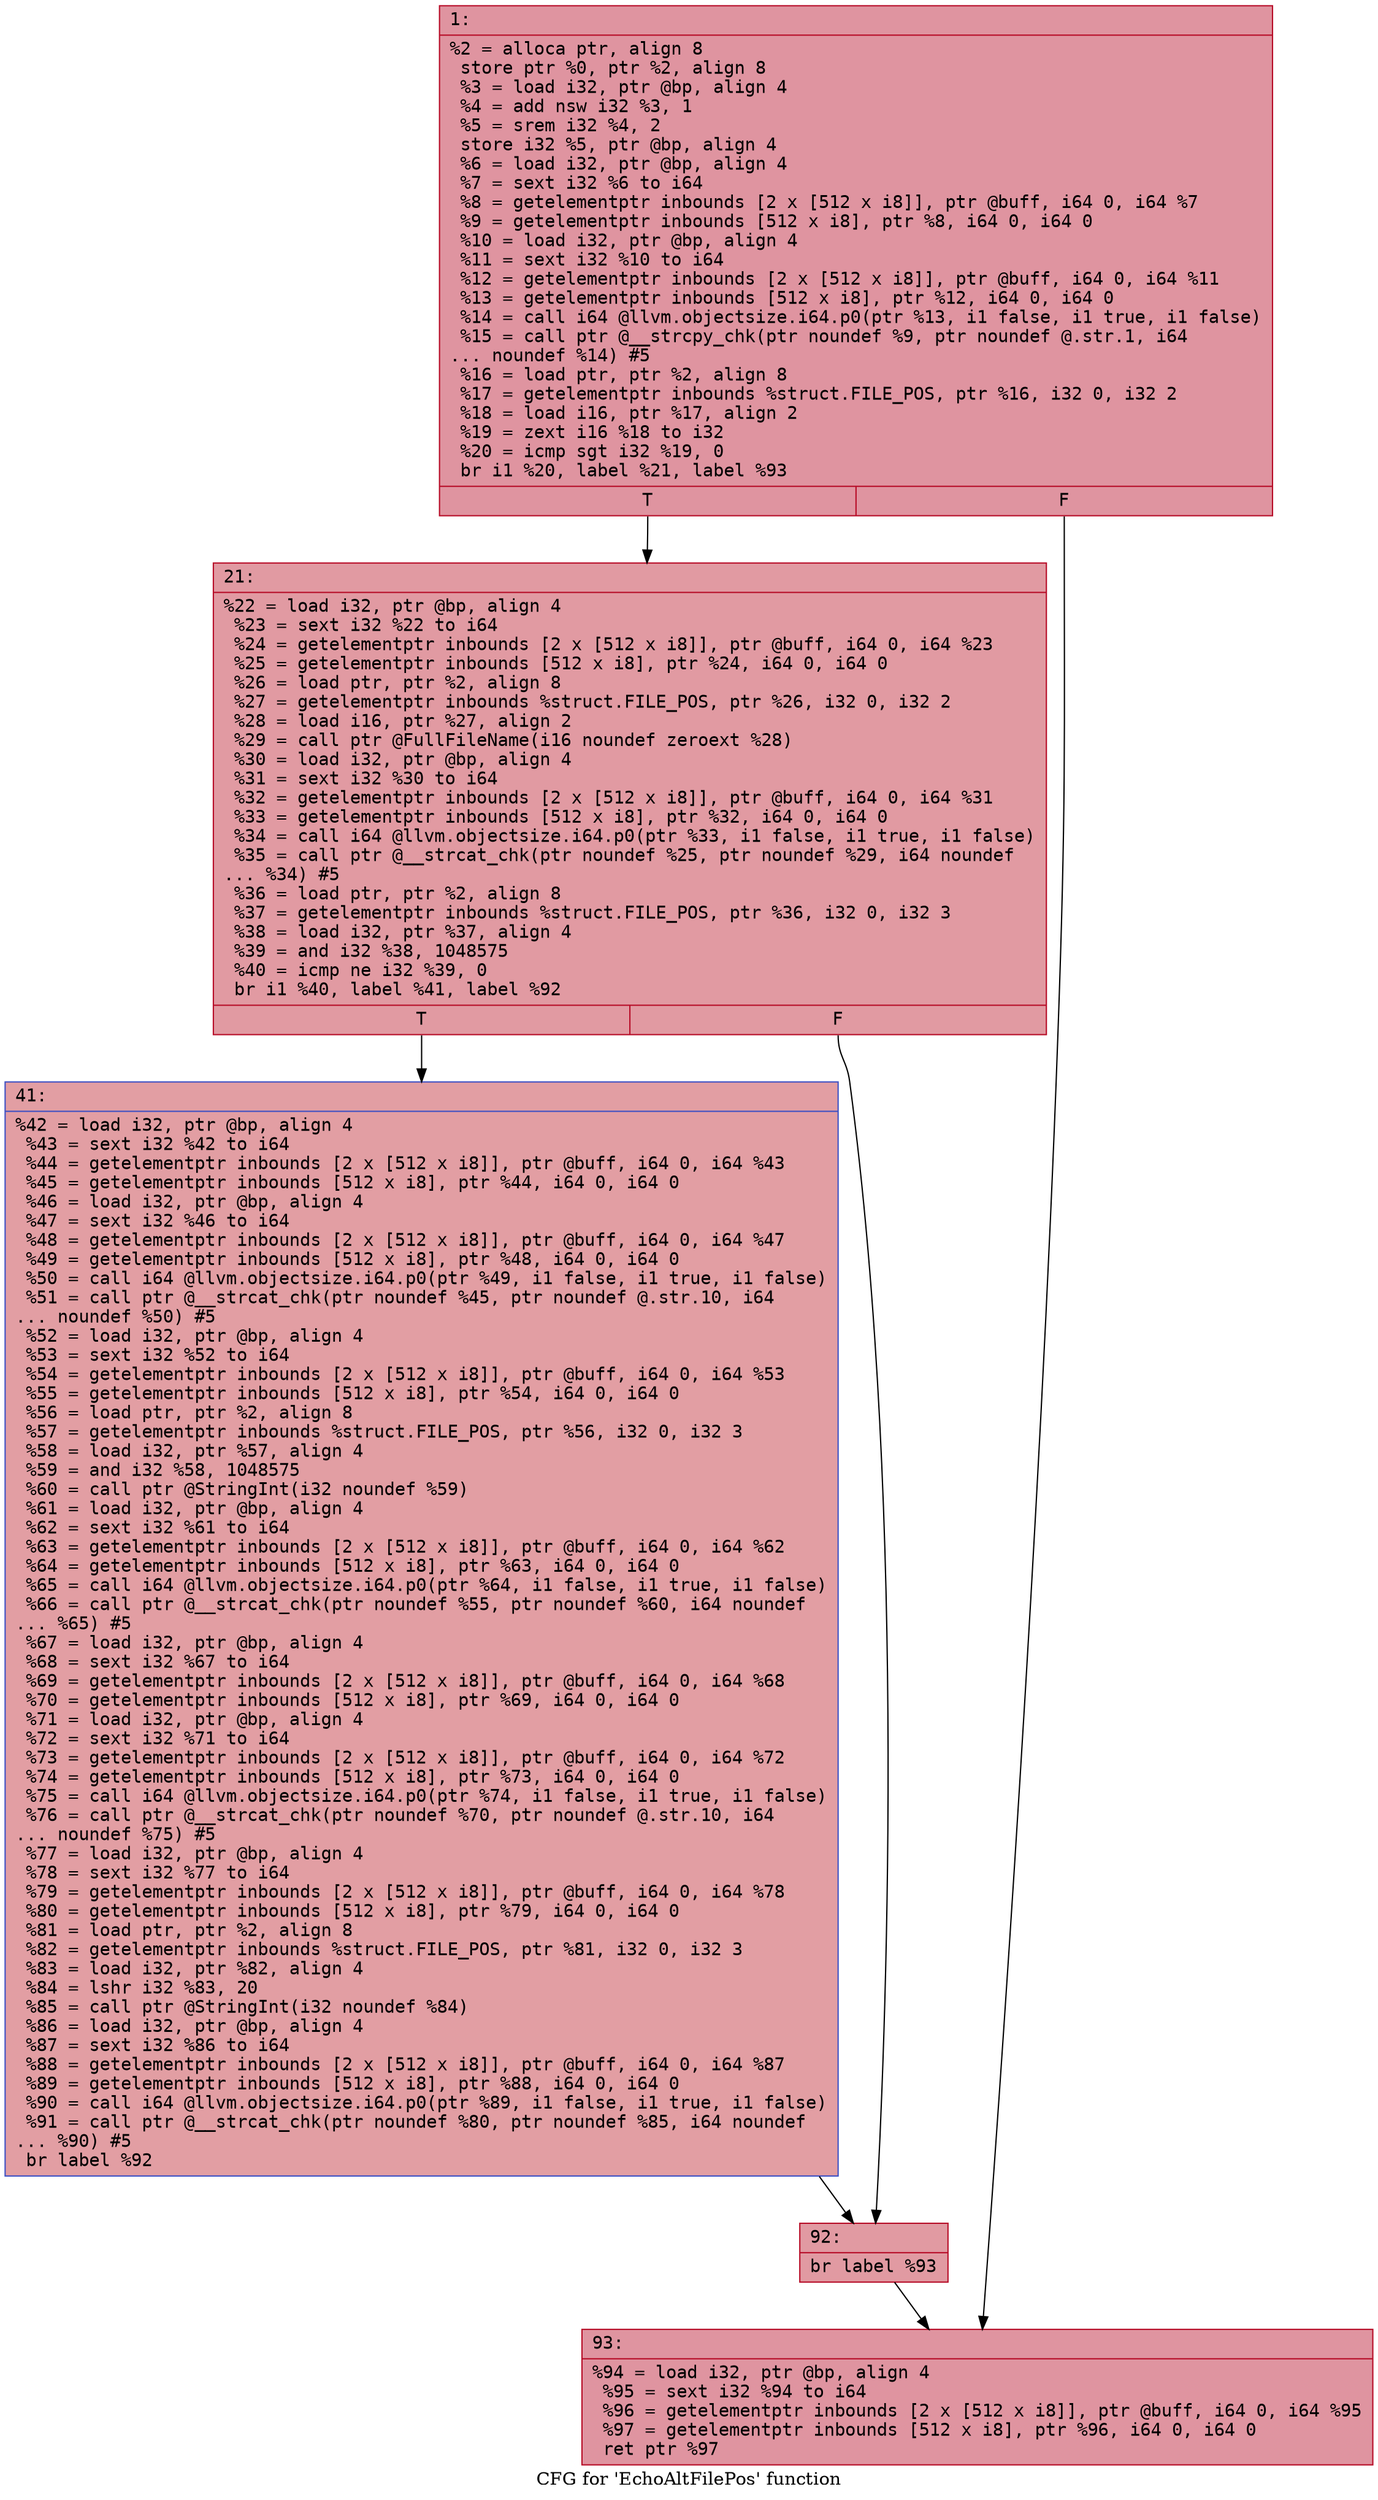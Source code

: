 digraph "CFG for 'EchoAltFilePos' function" {
	label="CFG for 'EchoAltFilePos' function";

	Node0x60000399ab20 [shape=record,color="#b70d28ff", style=filled, fillcolor="#b70d2870" fontname="Courier",label="{1:\l|  %2 = alloca ptr, align 8\l  store ptr %0, ptr %2, align 8\l  %3 = load i32, ptr @bp, align 4\l  %4 = add nsw i32 %3, 1\l  %5 = srem i32 %4, 2\l  store i32 %5, ptr @bp, align 4\l  %6 = load i32, ptr @bp, align 4\l  %7 = sext i32 %6 to i64\l  %8 = getelementptr inbounds [2 x [512 x i8]], ptr @buff, i64 0, i64 %7\l  %9 = getelementptr inbounds [512 x i8], ptr %8, i64 0, i64 0\l  %10 = load i32, ptr @bp, align 4\l  %11 = sext i32 %10 to i64\l  %12 = getelementptr inbounds [2 x [512 x i8]], ptr @buff, i64 0, i64 %11\l  %13 = getelementptr inbounds [512 x i8], ptr %12, i64 0, i64 0\l  %14 = call i64 @llvm.objectsize.i64.p0(ptr %13, i1 false, i1 true, i1 false)\l  %15 = call ptr @__strcpy_chk(ptr noundef %9, ptr noundef @.str.1, i64\l... noundef %14) #5\l  %16 = load ptr, ptr %2, align 8\l  %17 = getelementptr inbounds %struct.FILE_POS, ptr %16, i32 0, i32 2\l  %18 = load i16, ptr %17, align 2\l  %19 = zext i16 %18 to i32\l  %20 = icmp sgt i32 %19, 0\l  br i1 %20, label %21, label %93\l|{<s0>T|<s1>F}}"];
	Node0x60000399ab20:s0 -> Node0x60000399ae90[tooltip="1 -> 21\nProbability 62.50%" ];
	Node0x60000399ab20:s1 -> Node0x60000399af80[tooltip="1 -> 93\nProbability 37.50%" ];
	Node0x60000399ae90 [shape=record,color="#b70d28ff", style=filled, fillcolor="#bb1b2c70" fontname="Courier",label="{21:\l|  %22 = load i32, ptr @bp, align 4\l  %23 = sext i32 %22 to i64\l  %24 = getelementptr inbounds [2 x [512 x i8]], ptr @buff, i64 0, i64 %23\l  %25 = getelementptr inbounds [512 x i8], ptr %24, i64 0, i64 0\l  %26 = load ptr, ptr %2, align 8\l  %27 = getelementptr inbounds %struct.FILE_POS, ptr %26, i32 0, i32 2\l  %28 = load i16, ptr %27, align 2\l  %29 = call ptr @FullFileName(i16 noundef zeroext %28)\l  %30 = load i32, ptr @bp, align 4\l  %31 = sext i32 %30 to i64\l  %32 = getelementptr inbounds [2 x [512 x i8]], ptr @buff, i64 0, i64 %31\l  %33 = getelementptr inbounds [512 x i8], ptr %32, i64 0, i64 0\l  %34 = call i64 @llvm.objectsize.i64.p0(ptr %33, i1 false, i1 true, i1 false)\l  %35 = call ptr @__strcat_chk(ptr noundef %25, ptr noundef %29, i64 noundef\l... %34) #5\l  %36 = load ptr, ptr %2, align 8\l  %37 = getelementptr inbounds %struct.FILE_POS, ptr %36, i32 0, i32 3\l  %38 = load i32, ptr %37, align 4\l  %39 = and i32 %38, 1048575\l  %40 = icmp ne i32 %39, 0\l  br i1 %40, label %41, label %92\l|{<s0>T|<s1>F}}"];
	Node0x60000399ae90:s0 -> Node0x60000399aee0[tooltip="21 -> 41\nProbability 62.50%" ];
	Node0x60000399ae90:s1 -> Node0x60000399af30[tooltip="21 -> 92\nProbability 37.50%" ];
	Node0x60000399aee0 [shape=record,color="#3d50c3ff", style=filled, fillcolor="#be242e70" fontname="Courier",label="{41:\l|  %42 = load i32, ptr @bp, align 4\l  %43 = sext i32 %42 to i64\l  %44 = getelementptr inbounds [2 x [512 x i8]], ptr @buff, i64 0, i64 %43\l  %45 = getelementptr inbounds [512 x i8], ptr %44, i64 0, i64 0\l  %46 = load i32, ptr @bp, align 4\l  %47 = sext i32 %46 to i64\l  %48 = getelementptr inbounds [2 x [512 x i8]], ptr @buff, i64 0, i64 %47\l  %49 = getelementptr inbounds [512 x i8], ptr %48, i64 0, i64 0\l  %50 = call i64 @llvm.objectsize.i64.p0(ptr %49, i1 false, i1 true, i1 false)\l  %51 = call ptr @__strcat_chk(ptr noundef %45, ptr noundef @.str.10, i64\l... noundef %50) #5\l  %52 = load i32, ptr @bp, align 4\l  %53 = sext i32 %52 to i64\l  %54 = getelementptr inbounds [2 x [512 x i8]], ptr @buff, i64 0, i64 %53\l  %55 = getelementptr inbounds [512 x i8], ptr %54, i64 0, i64 0\l  %56 = load ptr, ptr %2, align 8\l  %57 = getelementptr inbounds %struct.FILE_POS, ptr %56, i32 0, i32 3\l  %58 = load i32, ptr %57, align 4\l  %59 = and i32 %58, 1048575\l  %60 = call ptr @StringInt(i32 noundef %59)\l  %61 = load i32, ptr @bp, align 4\l  %62 = sext i32 %61 to i64\l  %63 = getelementptr inbounds [2 x [512 x i8]], ptr @buff, i64 0, i64 %62\l  %64 = getelementptr inbounds [512 x i8], ptr %63, i64 0, i64 0\l  %65 = call i64 @llvm.objectsize.i64.p0(ptr %64, i1 false, i1 true, i1 false)\l  %66 = call ptr @__strcat_chk(ptr noundef %55, ptr noundef %60, i64 noundef\l... %65) #5\l  %67 = load i32, ptr @bp, align 4\l  %68 = sext i32 %67 to i64\l  %69 = getelementptr inbounds [2 x [512 x i8]], ptr @buff, i64 0, i64 %68\l  %70 = getelementptr inbounds [512 x i8], ptr %69, i64 0, i64 0\l  %71 = load i32, ptr @bp, align 4\l  %72 = sext i32 %71 to i64\l  %73 = getelementptr inbounds [2 x [512 x i8]], ptr @buff, i64 0, i64 %72\l  %74 = getelementptr inbounds [512 x i8], ptr %73, i64 0, i64 0\l  %75 = call i64 @llvm.objectsize.i64.p0(ptr %74, i1 false, i1 true, i1 false)\l  %76 = call ptr @__strcat_chk(ptr noundef %70, ptr noundef @.str.10, i64\l... noundef %75) #5\l  %77 = load i32, ptr @bp, align 4\l  %78 = sext i32 %77 to i64\l  %79 = getelementptr inbounds [2 x [512 x i8]], ptr @buff, i64 0, i64 %78\l  %80 = getelementptr inbounds [512 x i8], ptr %79, i64 0, i64 0\l  %81 = load ptr, ptr %2, align 8\l  %82 = getelementptr inbounds %struct.FILE_POS, ptr %81, i32 0, i32 3\l  %83 = load i32, ptr %82, align 4\l  %84 = lshr i32 %83, 20\l  %85 = call ptr @StringInt(i32 noundef %84)\l  %86 = load i32, ptr @bp, align 4\l  %87 = sext i32 %86 to i64\l  %88 = getelementptr inbounds [2 x [512 x i8]], ptr @buff, i64 0, i64 %87\l  %89 = getelementptr inbounds [512 x i8], ptr %88, i64 0, i64 0\l  %90 = call i64 @llvm.objectsize.i64.p0(ptr %89, i1 false, i1 true, i1 false)\l  %91 = call ptr @__strcat_chk(ptr noundef %80, ptr noundef %85, i64 noundef\l... %90) #5\l  br label %92\l}"];
	Node0x60000399aee0 -> Node0x60000399af30[tooltip="41 -> 92\nProbability 100.00%" ];
	Node0x60000399af30 [shape=record,color="#b70d28ff", style=filled, fillcolor="#bb1b2c70" fontname="Courier",label="{92:\l|  br label %93\l}"];
	Node0x60000399af30 -> Node0x60000399af80[tooltip="92 -> 93\nProbability 100.00%" ];
	Node0x60000399af80 [shape=record,color="#b70d28ff", style=filled, fillcolor="#b70d2870" fontname="Courier",label="{93:\l|  %94 = load i32, ptr @bp, align 4\l  %95 = sext i32 %94 to i64\l  %96 = getelementptr inbounds [2 x [512 x i8]], ptr @buff, i64 0, i64 %95\l  %97 = getelementptr inbounds [512 x i8], ptr %96, i64 0, i64 0\l  ret ptr %97\l}"];
}
